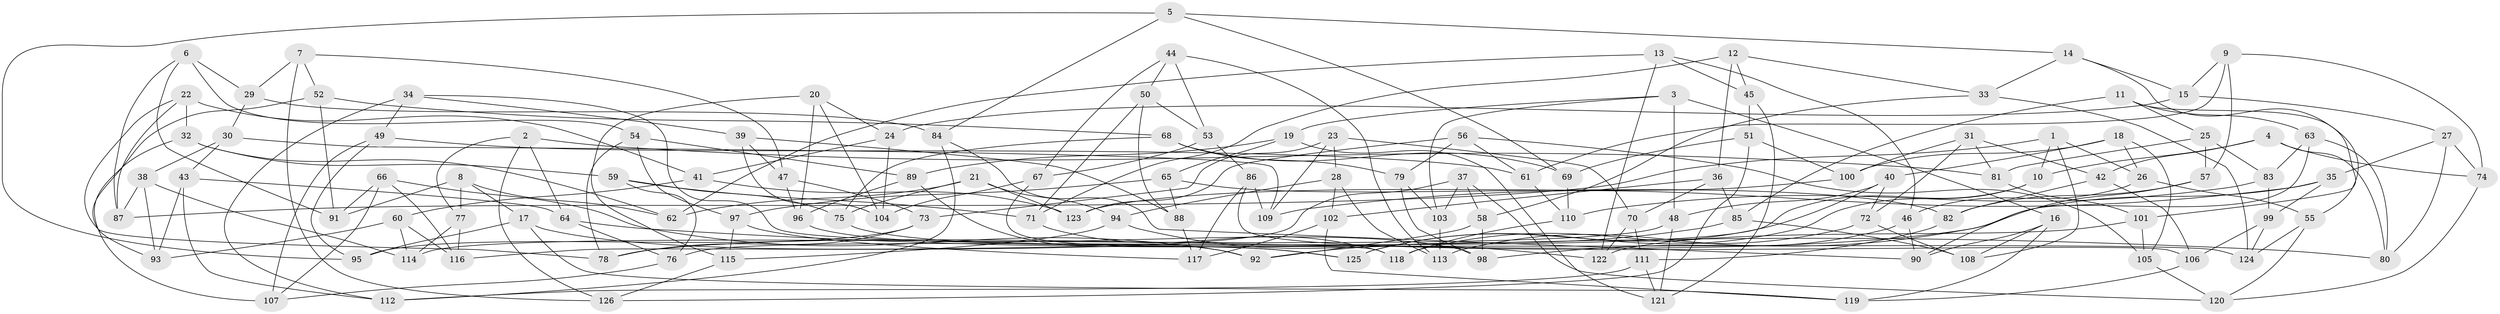 // coarse degree distribution, {6: 0.5316455696202531, 4: 0.3924050632911392, 5: 0.06329113924050633, 3: 0.012658227848101266}
// Generated by graph-tools (version 1.1) at 2025/42/03/06/25 10:42:19]
// undirected, 126 vertices, 252 edges
graph export_dot {
graph [start="1"]
  node [color=gray90,style=filled];
  1;
  2;
  3;
  4;
  5;
  6;
  7;
  8;
  9;
  10;
  11;
  12;
  13;
  14;
  15;
  16;
  17;
  18;
  19;
  20;
  21;
  22;
  23;
  24;
  25;
  26;
  27;
  28;
  29;
  30;
  31;
  32;
  33;
  34;
  35;
  36;
  37;
  38;
  39;
  40;
  41;
  42;
  43;
  44;
  45;
  46;
  47;
  48;
  49;
  50;
  51;
  52;
  53;
  54;
  55;
  56;
  57;
  58;
  59;
  60;
  61;
  62;
  63;
  64;
  65;
  66;
  67;
  68;
  69;
  70;
  71;
  72;
  73;
  74;
  75;
  76;
  77;
  78;
  79;
  80;
  81;
  82;
  83;
  84;
  85;
  86;
  87;
  88;
  89;
  90;
  91;
  92;
  93;
  94;
  95;
  96;
  97;
  98;
  99;
  100;
  101;
  102;
  103;
  104;
  105;
  106;
  107;
  108;
  109;
  110;
  111;
  112;
  113;
  114;
  115;
  116;
  117;
  118;
  119;
  120;
  121;
  122;
  123;
  124;
  125;
  126;
  1 -- 10;
  1 -- 108;
  1 -- 26;
  1 -- 87;
  2 -- 81;
  2 -- 126;
  2 -- 64;
  2 -- 77;
  3 -- 19;
  3 -- 48;
  3 -- 103;
  3 -- 16;
  4 -- 80;
  4 -- 10;
  4 -- 74;
  4 -- 42;
  5 -- 14;
  5 -- 84;
  5 -- 69;
  5 -- 95;
  6 -- 29;
  6 -- 91;
  6 -- 54;
  6 -- 87;
  7 -- 29;
  7 -- 126;
  7 -- 47;
  7 -- 52;
  8 -- 17;
  8 -- 77;
  8 -- 91;
  8 -- 62;
  9 -- 15;
  9 -- 57;
  9 -- 61;
  9 -- 74;
  10 -- 125;
  10 -- 76;
  11 -- 63;
  11 -- 85;
  11 -- 25;
  11 -- 55;
  12 -- 36;
  12 -- 45;
  12 -- 71;
  12 -- 33;
  13 -- 45;
  13 -- 46;
  13 -- 122;
  13 -- 62;
  14 -- 15;
  14 -- 101;
  14 -- 33;
  15 -- 27;
  15 -- 24;
  16 -- 90;
  16 -- 119;
  16 -- 108;
  17 -- 125;
  17 -- 95;
  17 -- 119;
  18 -- 100;
  18 -- 26;
  18 -- 40;
  18 -- 105;
  19 -- 89;
  19 -- 121;
  19 -- 65;
  20 -- 96;
  20 -- 24;
  20 -- 104;
  20 -- 115;
  21 -- 62;
  21 -- 94;
  21 -- 123;
  21 -- 75;
  22 -- 78;
  22 -- 32;
  22 -- 87;
  22 -- 41;
  23 -- 73;
  23 -- 70;
  23 -- 109;
  23 -- 28;
  24 -- 41;
  24 -- 104;
  25 -- 57;
  25 -- 81;
  25 -- 83;
  26 -- 55;
  26 -- 46;
  27 -- 35;
  27 -- 80;
  27 -- 74;
  28 -- 102;
  28 -- 113;
  28 -- 94;
  29 -- 30;
  29 -- 84;
  30 -- 109;
  30 -- 38;
  30 -- 43;
  31 -- 81;
  31 -- 72;
  31 -- 42;
  31 -- 100;
  32 -- 62;
  32 -- 59;
  32 -- 107;
  33 -- 58;
  33 -- 124;
  34 -- 49;
  34 -- 112;
  34 -- 124;
  34 -- 39;
  35 -- 99;
  35 -- 109;
  35 -- 78;
  36 -- 70;
  36 -- 85;
  36 -- 102;
  37 -- 58;
  37 -- 103;
  37 -- 116;
  37 -- 120;
  38 -- 87;
  38 -- 93;
  38 -- 114;
  39 -- 47;
  39 -- 104;
  39 -- 88;
  40 -- 48;
  40 -- 72;
  40 -- 125;
  41 -- 123;
  41 -- 60;
  42 -- 82;
  42 -- 106;
  43 -- 93;
  43 -- 64;
  43 -- 112;
  44 -- 50;
  44 -- 113;
  44 -- 67;
  44 -- 53;
  45 -- 51;
  45 -- 121;
  46 -- 90;
  46 -- 113;
  47 -- 73;
  47 -- 96;
  48 -- 114;
  48 -- 121;
  49 -- 61;
  49 -- 107;
  49 -- 95;
  50 -- 71;
  50 -- 88;
  50 -- 53;
  51 -- 100;
  51 -- 126;
  51 -- 69;
  52 -- 93;
  52 -- 91;
  52 -- 68;
  53 -- 67;
  53 -- 86;
  54 -- 78;
  54 -- 89;
  54 -- 97;
  55 -- 120;
  55 -- 124;
  56 -- 79;
  56 -- 105;
  56 -- 61;
  56 -- 123;
  57 -- 82;
  57 -- 90;
  58 -- 92;
  58 -- 98;
  59 -- 71;
  59 -- 75;
  59 -- 76;
  60 -- 114;
  60 -- 93;
  60 -- 116;
  61 -- 110;
  63 -- 83;
  63 -- 80;
  63 -- 98;
  64 -- 76;
  64 -- 80;
  65 -- 88;
  65 -- 82;
  65 -- 97;
  66 -- 92;
  66 -- 116;
  66 -- 91;
  66 -- 107;
  67 -- 118;
  67 -- 104;
  68 -- 75;
  68 -- 69;
  68 -- 79;
  69 -- 110;
  70 -- 111;
  70 -- 122;
  71 -- 118;
  72 -- 108;
  72 -- 118;
  73 -- 78;
  73 -- 95;
  74 -- 120;
  75 -- 125;
  76 -- 107;
  77 -- 116;
  77 -- 114;
  79 -- 98;
  79 -- 103;
  81 -- 101;
  82 -- 111;
  83 -- 110;
  83 -- 99;
  84 -- 90;
  84 -- 112;
  85 -- 108;
  85 -- 92;
  86 -- 109;
  86 -- 106;
  86 -- 117;
  88 -- 117;
  89 -- 96;
  89 -- 92;
  94 -- 122;
  94 -- 115;
  96 -- 98;
  97 -- 115;
  97 -- 117;
  99 -- 106;
  99 -- 124;
  100 -- 123;
  101 -- 105;
  101 -- 122;
  102 -- 119;
  102 -- 117;
  103 -- 113;
  105 -- 120;
  106 -- 119;
  110 -- 118;
  111 -- 112;
  111 -- 121;
  115 -- 126;
}
